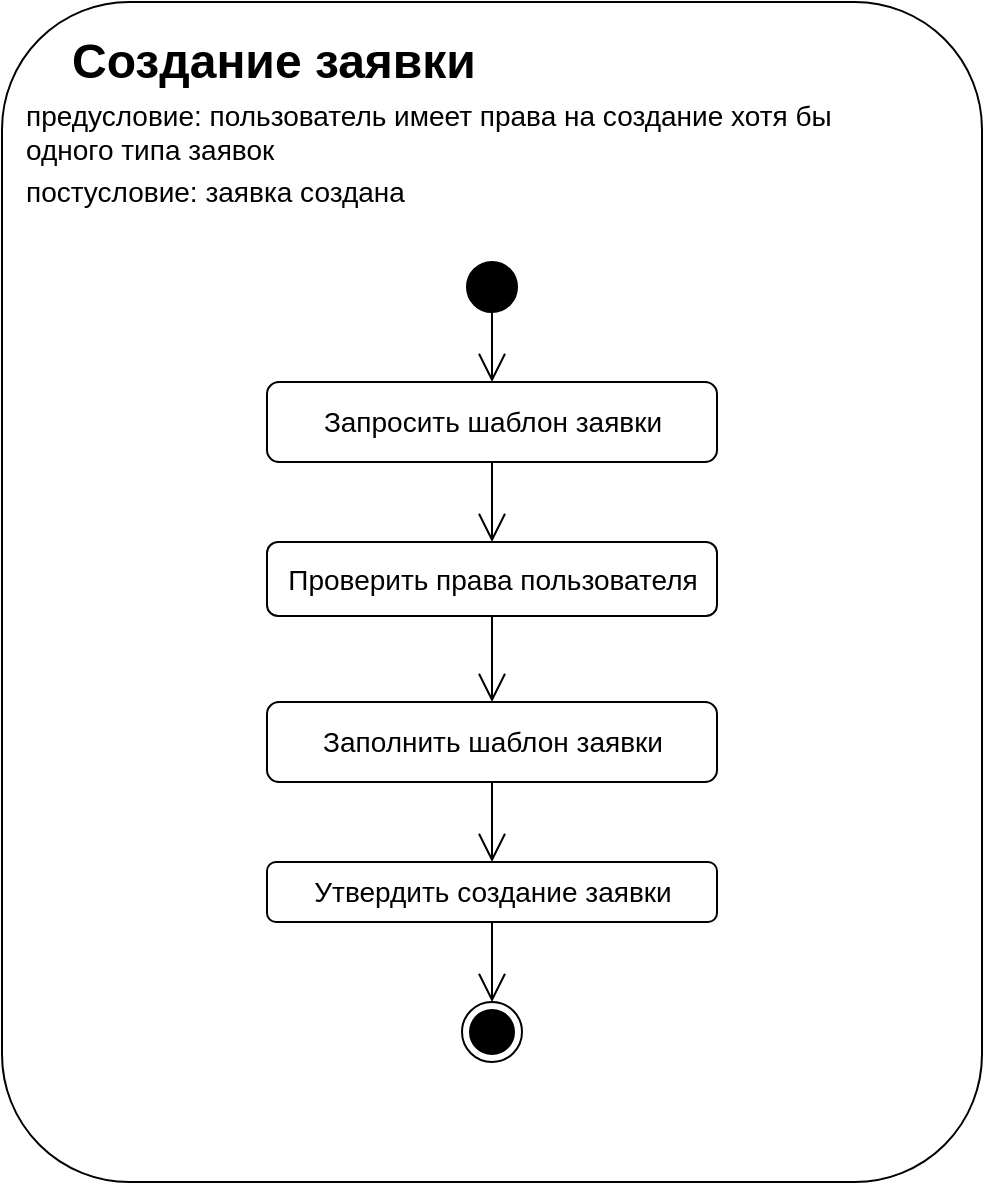 <mxfile version="15.5.5" type="github">
  <diagram name="Page-1" id="e7e014a7-5840-1c2e-5031-d8a46d1fe8dd">
    <mxGraphModel dx="782" dy="1121" grid="1" gridSize="10" guides="1" tooltips="1" connect="1" arrows="1" fold="1" page="1" pageScale="1" pageWidth="1169" pageHeight="826" background="none" math="0" shadow="0">
      <root>
        <mxCell id="0" />
        <mxCell id="1" parent="0" />
        <mxCell id="mwHB-3XfCXLrKgQkaLSK-41" value="" style="rounded=1;whiteSpace=wrap;html=1;strokeColor=#000000;arcSize=13;" vertex="1" parent="1">
          <mxGeometry x="190" y="110" width="490" height="590" as="geometry" />
        </mxCell>
        <mxCell id="mwHB-3XfCXLrKgQkaLSK-42" value="&lt;h1&gt;Создание заявки&lt;/h1&gt;" style="text;html=1;strokeColor=none;fillColor=none;spacing=5;spacingTop=-20;whiteSpace=wrap;overflow=hidden;rounded=0;" vertex="1" parent="1">
          <mxGeometry x="220" y="120" width="260" height="40" as="geometry" />
        </mxCell>
        <mxCell id="mwHB-3XfCXLrKgQkaLSK-43" value="предусловие: пользователь имеет права на создание хотя бы одного типа заявок" style="text;html=1;strokeColor=none;fillColor=none;align=left;verticalAlign=middle;whiteSpace=wrap;rounded=0;fontSize=14;" vertex="1" parent="1">
          <mxGeometry x="200" y="160" width="430" height="30" as="geometry" />
        </mxCell>
        <mxCell id="mwHB-3XfCXLrKgQkaLSK-44" value="постусловие: заявка создана" style="text;html=1;strokeColor=none;fillColor=none;align=left;verticalAlign=middle;whiteSpace=wrap;rounded=0;fontSize=14;" vertex="1" parent="1">
          <mxGeometry x="200" y="190" width="430" height="30" as="geometry" />
        </mxCell>
        <mxCell id="mwHB-3XfCXLrKgQkaLSK-45" style="edgeStyle=orthogonalEdgeStyle;rounded=0;orthogonalLoop=1;jettySize=auto;html=1;fontSize=14;strokeColor=#000000;endArrow=open;endFill=0;startSize=6;endSize=12;" edge="1" parent="1" source="mwHB-3XfCXLrKgQkaLSK-46" target="mwHB-3XfCXLrKgQkaLSK-48">
          <mxGeometry relative="1" as="geometry" />
        </mxCell>
        <mxCell id="mwHB-3XfCXLrKgQkaLSK-46" value="" style="ellipse;whiteSpace=wrap;html=1;aspect=fixed;fontSize=14;strokeColor=#000000;align=left;fillColor=#000000;" vertex="1" parent="1">
          <mxGeometry x="422.5" y="240" width="25" height="25" as="geometry" />
        </mxCell>
        <mxCell id="mwHB-3XfCXLrKgQkaLSK-47" style="edgeStyle=orthogonalEdgeStyle;rounded=0;orthogonalLoop=1;jettySize=auto;html=1;fontSize=14;endArrow=open;endFill=0;startSize=6;endSize=12;strokeColor=#000000;" edge="1" parent="1" source="mwHB-3XfCXLrKgQkaLSK-48" target="mwHB-3XfCXLrKgQkaLSK-50">
          <mxGeometry relative="1" as="geometry" />
        </mxCell>
        <mxCell id="mwHB-3XfCXLrKgQkaLSK-48" value="Запросить шаблон заявки" style="rounded=1;whiteSpace=wrap;html=1;fontSize=14;strokeColor=#000000;align=center;" vertex="1" parent="1">
          <mxGeometry x="322.5" y="300" width="225" height="40" as="geometry" />
        </mxCell>
        <mxCell id="mwHB-3XfCXLrKgQkaLSK-49" style="edgeStyle=orthogonalEdgeStyle;rounded=0;orthogonalLoop=1;jettySize=auto;html=1;fontSize=14;endArrow=open;endFill=0;startSize=6;endSize=12;strokeColor=#000000;" edge="1" parent="1" source="mwHB-3XfCXLrKgQkaLSK-50" target="mwHB-3XfCXLrKgQkaLSK-52">
          <mxGeometry relative="1" as="geometry" />
        </mxCell>
        <mxCell id="mwHB-3XfCXLrKgQkaLSK-50" value="Проверить права пользователя" style="rounded=1;whiteSpace=wrap;html=1;fontSize=14;strokeColor=#000000;align=center;" vertex="1" parent="1">
          <mxGeometry x="322.5" y="380" width="225" height="37" as="geometry" />
        </mxCell>
        <mxCell id="mwHB-3XfCXLrKgQkaLSK-51" style="edgeStyle=orthogonalEdgeStyle;rounded=0;orthogonalLoop=1;jettySize=auto;html=1;fontSize=14;endArrow=open;endFill=0;startSize=6;endSize=12;strokeColor=#000000;" edge="1" parent="1" source="mwHB-3XfCXLrKgQkaLSK-52" target="mwHB-3XfCXLrKgQkaLSK-56">
          <mxGeometry relative="1" as="geometry">
            <mxPoint x="435" y="510" as="targetPoint" />
          </mxGeometry>
        </mxCell>
        <mxCell id="mwHB-3XfCXLrKgQkaLSK-52" value="Заполнить шаблон заявки" style="rounded=1;whiteSpace=wrap;html=1;fontSize=14;strokeColor=#000000;align=center;spacingTop=0;spacingBottom=0;spacing=2;" vertex="1" parent="1">
          <mxGeometry x="322.5" y="460" width="225" height="40" as="geometry" />
        </mxCell>
        <mxCell id="mwHB-3XfCXLrKgQkaLSK-55" style="edgeStyle=orthogonalEdgeStyle;rounded=0;orthogonalLoop=1;jettySize=auto;html=1;fontSize=14;endArrow=open;endFill=0;startSize=6;endSize=12;strokeColor=#000000;" edge="1" parent="1" source="mwHB-3XfCXLrKgQkaLSK-56" target="mwHB-3XfCXLrKgQkaLSK-57">
          <mxGeometry relative="1" as="geometry" />
        </mxCell>
        <mxCell id="mwHB-3XfCXLrKgQkaLSK-56" value="Утвердить создание заявки" style="rounded=1;whiteSpace=wrap;html=1;fontSize=14;strokeColor=#000000;align=center;" vertex="1" parent="1">
          <mxGeometry x="322.5" y="540" width="225" height="30" as="geometry" />
        </mxCell>
        <mxCell id="mwHB-3XfCXLrKgQkaLSK-57" value="" style="ellipse;html=1;shape=endState;fillColor=#000000;strokeColor=#000000;fontSize=14;align=center;" vertex="1" parent="1">
          <mxGeometry x="420" y="610" width="30" height="30" as="geometry" />
        </mxCell>
      </root>
    </mxGraphModel>
  </diagram>
</mxfile>
